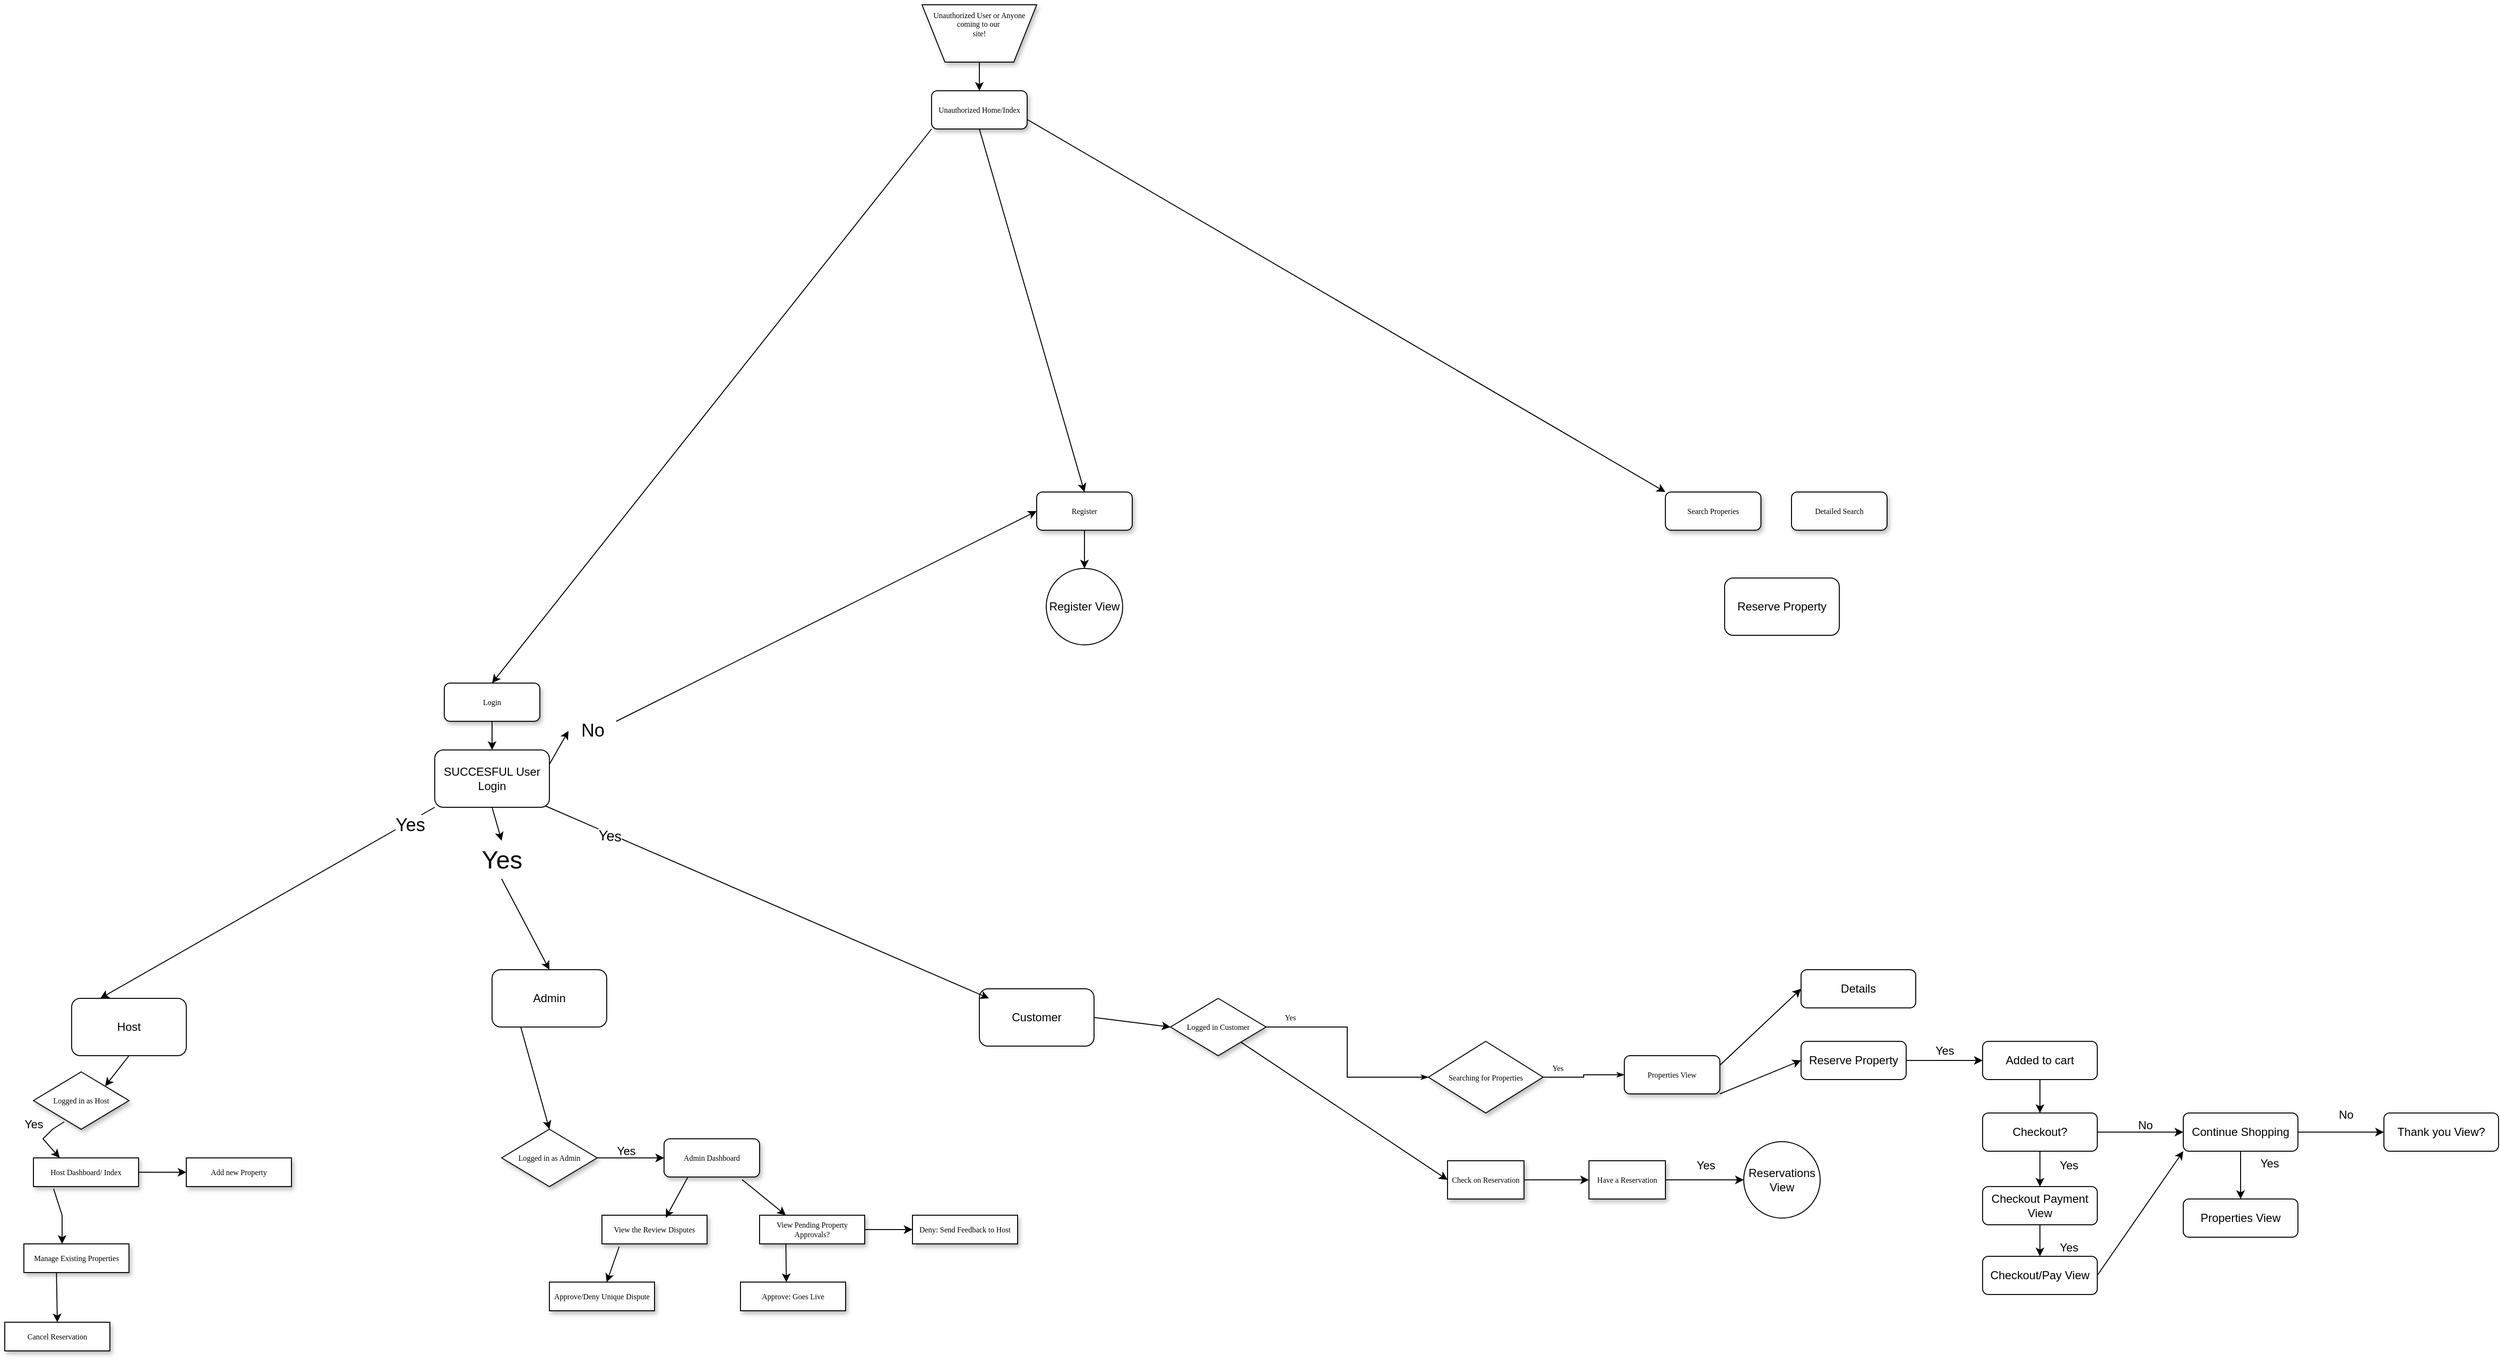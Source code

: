<mxfile version="24.8.4">
  <diagram name="Page-1" id="edf60f1a-56cd-e834-aa8a-f176f3a09ee4">
    <mxGraphModel dx="1985" dy="1145" grid="1" gridSize="10" guides="1" tooltips="1" connect="1" arrows="1" fold="1" page="1" pageScale="1" pageWidth="1100" pageHeight="850" background="#ffffff" math="0" shadow="0">
      <root>
        <mxCell id="0" />
        <mxCell id="1" parent="0" />
        <mxCell id="60e70716793133e9-2" value="Unauthorized User or Anyone coming to our&amp;nbsp;&lt;div&gt;site!&lt;div&gt;&lt;br&gt;&lt;/div&gt;&lt;div&gt;&lt;br&gt;&lt;/div&gt;&lt;/div&gt;" style="shape=trapezoid;whiteSpace=wrap;html=1;rounded=0;shadow=1;labelBackgroundColor=none;strokeWidth=1;fontFamily=Verdana;fontSize=8;align=center;flipV=1;" parent="1" vertex="1">
          <mxGeometry x="1050" y="60" width="120" height="60" as="geometry" />
        </mxCell>
        <mxCell id="60e70716793133e9-33" value="Yes" style="edgeStyle=orthogonalEdgeStyle;rounded=0;html=1;labelBackgroundColor=none;startSize=5;endArrow=classicThin;endFill=1;endSize=5;jettySize=auto;orthogonalLoop=1;strokeWidth=1;fontFamily=Verdana;fontSize=8" parent="1" source="60e70716793133e9-5" target="60e70716793133e9-7" edge="1">
          <mxGeometry x="-0.778" y="10" relative="1" as="geometry">
            <mxPoint as="offset" />
          </mxGeometry>
        </mxCell>
        <mxCell id="60e70716793133e9-5" value="Logged in Customer" style="rhombus;whiteSpace=wrap;html=1;rounded=0;shadow=1;labelBackgroundColor=none;strokeWidth=1;fontFamily=Verdana;fontSize=8;align=center;" parent="1" vertex="1">
          <mxGeometry x="1310" y="1100" width="100" height="60" as="geometry" />
        </mxCell>
        <mxCell id="60e70716793133e9-34" value="Yes" style="edgeStyle=orthogonalEdgeStyle;rounded=0;html=1;labelBackgroundColor=none;startSize=5;endArrow=classicThin;endFill=1;endSize=5;jettySize=auto;orthogonalLoop=1;strokeWidth=1;fontFamily=Verdana;fontSize=8" parent="1" source="60e70716793133e9-7" target="60e70716793133e9-8" edge="1">
          <mxGeometry x="-0.667" y="10" relative="1" as="geometry">
            <mxPoint as="offset" />
          </mxGeometry>
        </mxCell>
        <mxCell id="60e70716793133e9-7" value="Searching for Properties" style="rhombus;whiteSpace=wrap;html=1;rounded=0;shadow=1;labelBackgroundColor=none;strokeWidth=1;fontFamily=Verdana;fontSize=8;align=center;" parent="1" vertex="1">
          <mxGeometry x="1580" y="1145" width="120" height="75" as="geometry" />
        </mxCell>
        <mxCell id="60e70716793133e9-8" value="Properties View" style="rounded=1;whiteSpace=wrap;html=1;shadow=1;labelBackgroundColor=none;strokeWidth=1;fontFamily=Verdana;fontSize=8;align=center;" parent="1" vertex="1">
          <mxGeometry x="1785" y="1160" width="100" height="40" as="geometry" />
        </mxCell>
        <mxCell id="60e70716793133e9-10" value="Have a Reservation" style="whiteSpace=wrap;html=1;rounded=0;shadow=1;labelBackgroundColor=none;strokeWidth=1;fontFamily=Verdana;fontSize=8;align=center;" parent="1" vertex="1">
          <mxGeometry x="1748" y="1270" width="80" height="40" as="geometry" />
        </mxCell>
        <mxCell id="Z8Qo_mUcmgDimk4ZtV1X-5" value="Logged in as Admin" style="rhombus;whiteSpace=wrap;html=1;rounded=0;shadow=1;labelBackgroundColor=none;strokeWidth=1;fontFamily=Verdana;fontSize=8;align=center;" parent="1" vertex="1">
          <mxGeometry x="610" y="1237" width="100" height="60" as="geometry" />
        </mxCell>
        <mxCell id="Z8Qo_mUcmgDimk4ZtV1X-9" value="Yes" style="text;html=1;align=center;verticalAlign=middle;resizable=0;points=[];autosize=1;strokeColor=none;fillColor=none;" parent="1" vertex="1">
          <mxGeometry x="1850" y="1260" width="40" height="30" as="geometry" />
        </mxCell>
        <mxCell id="Z8Qo_mUcmgDimk4ZtV1X-17" value="Check on Reservation" style="whiteSpace=wrap;html=1;rounded=0;shadow=1;labelBackgroundColor=none;strokeWidth=1;fontFamily=Verdana;fontSize=8;align=center;" parent="1" vertex="1">
          <mxGeometry x="1600" y="1270" width="80" height="40" as="geometry" />
        </mxCell>
        <mxCell id="gYn13_rnFWAkC_ZhPSv--2" value="Logged in as Host" style="rhombus;whiteSpace=wrap;html=1;rounded=0;shadow=1;labelBackgroundColor=none;strokeWidth=1;fontFamily=Verdana;fontSize=8;align=center;" vertex="1" parent="1">
          <mxGeometry x="120" y="1177" width="100" height="60" as="geometry" />
        </mxCell>
        <mxCell id="gYn13_rnFWAkC_ZhPSv--5" value="View Pending Property Approvals?" style="whiteSpace=wrap;html=1;rounded=0;shadow=1;labelBackgroundColor=none;strokeWidth=1;fontFamily=Verdana;fontSize=8;align=center;" vertex="1" parent="1">
          <mxGeometry x="880" y="1327" width="110" height="30" as="geometry" />
        </mxCell>
        <mxCell id="gYn13_rnFWAkC_ZhPSv--6" value="View the Review Disputes" style="whiteSpace=wrap;html=1;rounded=0;shadow=1;labelBackgroundColor=none;strokeWidth=1;fontFamily=Verdana;fontSize=8;align=center;" vertex="1" parent="1">
          <mxGeometry x="715" y="1327" width="110" height="30" as="geometry" />
        </mxCell>
        <mxCell id="gYn13_rnFWAkC_ZhPSv--8" value="Unauthorized Home/Index" style="rounded=1;whiteSpace=wrap;html=1;shadow=1;labelBackgroundColor=none;strokeWidth=1;fontFamily=Verdana;fontSize=8;align=center;" vertex="1" parent="1">
          <mxGeometry x="1060" y="150" width="100" height="40" as="geometry" />
        </mxCell>
        <mxCell id="gYn13_rnFWAkC_ZhPSv--11" value="Yes" style="text;html=1;align=center;verticalAlign=middle;resizable=0;points=[];autosize=1;strokeColor=none;fillColor=none;" vertex="1" parent="1">
          <mxGeometry x="720" y="1245" width="40" height="30" as="geometry" />
        </mxCell>
        <mxCell id="gYn13_rnFWAkC_ZhPSv--12" value="" style="endArrow=classic;html=1;rounded=0;" edge="1" parent="1">
          <mxGeometry width="50" height="50" relative="1" as="geometry">
            <mxPoint x="710" y="1267" as="sourcePoint" />
            <mxPoint x="780" y="1267" as="targetPoint" />
            <Array as="points" />
          </mxGeometry>
        </mxCell>
        <mxCell id="gYn13_rnFWAkC_ZhPSv--13" value="Admin Dashboard" style="rounded=1;whiteSpace=wrap;html=1;shadow=1;labelBackgroundColor=none;strokeWidth=1;fontFamily=Verdana;fontSize=8;align=center;" vertex="1" parent="1">
          <mxGeometry x="780" y="1247" width="100" height="40" as="geometry" />
        </mxCell>
        <mxCell id="gYn13_rnFWAkC_ZhPSv--15" value="" style="endArrow=classic;html=1;rounded=0;exitX=0.25;exitY=1;exitDx=0;exitDy=0;entryX=0.607;entryY=0.091;entryDx=0;entryDy=0;entryPerimeter=0;" edge="1" parent="1" source="gYn13_rnFWAkC_ZhPSv--13" target="gYn13_rnFWAkC_ZhPSv--6">
          <mxGeometry width="50" height="50" relative="1" as="geometry">
            <mxPoint x="850" y="1337" as="sourcePoint" />
            <mxPoint x="900" y="1287" as="targetPoint" />
          </mxGeometry>
        </mxCell>
        <mxCell id="gYn13_rnFWAkC_ZhPSv--17" value="" style="endArrow=classic;html=1;rounded=0;exitX=0.817;exitY=1.068;exitDx=0;exitDy=0;entryX=0.25;entryY=0;entryDx=0;entryDy=0;exitPerimeter=0;" edge="1" parent="1" source="gYn13_rnFWAkC_ZhPSv--13" target="gYn13_rnFWAkC_ZhPSv--5">
          <mxGeometry width="50" height="50" relative="1" as="geometry">
            <mxPoint x="863" y="1287" as="sourcePoint" />
            <mxPoint x="840" y="1330" as="targetPoint" />
          </mxGeometry>
        </mxCell>
        <mxCell id="gYn13_rnFWAkC_ZhPSv--18" value="" style="endArrow=classic;html=1;rounded=0;exitX=0.25;exitY=1;exitDx=0;exitDy=0;" edge="1" parent="1" source="gYn13_rnFWAkC_ZhPSv--5">
          <mxGeometry width="50" height="50" relative="1" as="geometry">
            <mxPoint x="800" y="1417" as="sourcePoint" />
            <mxPoint x="908" y="1397" as="targetPoint" />
          </mxGeometry>
        </mxCell>
        <mxCell id="gYn13_rnFWAkC_ZhPSv--19" value="Approve: Goes Live" style="whiteSpace=wrap;html=1;rounded=0;shadow=1;labelBackgroundColor=none;strokeWidth=1;fontFamily=Verdana;fontSize=8;align=center;" vertex="1" parent="1">
          <mxGeometry x="860" y="1397" width="110" height="30" as="geometry" />
        </mxCell>
        <mxCell id="gYn13_rnFWAkC_ZhPSv--20" value="" style="endArrow=classic;html=1;rounded=0;exitX=1;exitY=0.5;exitDx=0;exitDy=0;" edge="1" parent="1" source="gYn13_rnFWAkC_ZhPSv--5">
          <mxGeometry width="50" height="50" relative="1" as="geometry">
            <mxPoint x="918" y="1367" as="sourcePoint" />
            <mxPoint x="1040" y="1342" as="targetPoint" />
          </mxGeometry>
        </mxCell>
        <mxCell id="gYn13_rnFWAkC_ZhPSv--21" value="Deny: Send Feedback to Host" style="whiteSpace=wrap;html=1;rounded=0;shadow=1;labelBackgroundColor=none;strokeWidth=1;fontFamily=Verdana;fontSize=8;align=center;" vertex="1" parent="1">
          <mxGeometry x="1040" y="1327" width="110" height="30" as="geometry" />
        </mxCell>
        <mxCell id="gYn13_rnFWAkC_ZhPSv--23" value="" style="endArrow=classic;html=1;rounded=0;exitX=0.164;exitY=1.096;exitDx=0;exitDy=0;exitPerimeter=0;" edge="1" parent="1" source="gYn13_rnFWAkC_ZhPSv--6">
          <mxGeometry width="50" height="50" relative="1" as="geometry">
            <mxPoint x="720" y="1357" as="sourcePoint" />
            <mxPoint x="720" y="1397" as="targetPoint" />
          </mxGeometry>
        </mxCell>
        <mxCell id="gYn13_rnFWAkC_ZhPSv--24" value="Approve/Deny Unique Dispute" style="whiteSpace=wrap;html=1;rounded=0;shadow=1;labelBackgroundColor=none;strokeWidth=1;fontFamily=Verdana;fontSize=8;align=center;" vertex="1" parent="1">
          <mxGeometry x="660" y="1397" width="110" height="30" as="geometry" />
        </mxCell>
        <mxCell id="gYn13_rnFWAkC_ZhPSv--25" value="" style="endArrow=classic;html=1;rounded=0;entryX=0.25;entryY=0;entryDx=0;entryDy=0;exitX=0.322;exitY=0.871;exitDx=0;exitDy=0;exitPerimeter=0;" edge="1" parent="1" source="gYn13_rnFWAkC_ZhPSv--2" target="gYn13_rnFWAkC_ZhPSv--26">
          <mxGeometry width="50" height="50" relative="1" as="geometry">
            <mxPoint x="143" y="1217" as="sourcePoint" />
            <mxPoint x="120" y="1260" as="targetPoint" />
            <Array as="points">
              <mxPoint x="140" y="1237" />
              <mxPoint x="130" y="1247" />
            </Array>
          </mxGeometry>
        </mxCell>
        <mxCell id="gYn13_rnFWAkC_ZhPSv--26" value="Host Dashboard/ Index" style="whiteSpace=wrap;html=1;rounded=0;shadow=1;labelBackgroundColor=none;strokeWidth=1;fontFamily=Verdana;fontSize=8;align=center;" vertex="1" parent="1">
          <mxGeometry x="120" y="1267" width="110" height="30" as="geometry" />
        </mxCell>
        <mxCell id="gYn13_rnFWAkC_ZhPSv--27" value="Yes" style="text;html=1;align=center;verticalAlign=middle;resizable=0;points=[];autosize=1;strokeColor=none;fillColor=none;" vertex="1" parent="1">
          <mxGeometry x="100" y="1217" width="40" height="30" as="geometry" />
        </mxCell>
        <mxCell id="gYn13_rnFWAkC_ZhPSv--28" value="" style="endArrow=classic;html=1;rounded=0;exitX=1;exitY=0.5;exitDx=0;exitDy=0;" edge="1" parent="1" source="gYn13_rnFWAkC_ZhPSv--26">
          <mxGeometry width="50" height="50" relative="1" as="geometry">
            <mxPoint x="273" y="1260.5" as="sourcePoint" />
            <mxPoint x="280" y="1282" as="targetPoint" />
            <Array as="points">
              <mxPoint x="250" y="1282" />
            </Array>
          </mxGeometry>
        </mxCell>
        <mxCell id="gYn13_rnFWAkC_ZhPSv--29" value="Add new Property" style="whiteSpace=wrap;html=1;rounded=0;shadow=1;labelBackgroundColor=none;strokeWidth=1;fontFamily=Verdana;fontSize=8;align=center;" vertex="1" parent="1">
          <mxGeometry x="280" y="1267" width="110" height="30" as="geometry" />
        </mxCell>
        <mxCell id="gYn13_rnFWAkC_ZhPSv--31" value="" style="endArrow=classic;html=1;rounded=0;exitX=0.192;exitY=1.081;exitDx=0;exitDy=0;exitPerimeter=0;" edge="1" parent="1" source="gYn13_rnFWAkC_ZhPSv--26">
          <mxGeometry width="50" height="50" relative="1" as="geometry">
            <mxPoint x="145" y="1317" as="sourcePoint" />
            <mxPoint x="150" y="1357" as="targetPoint" />
            <Array as="points">
              <mxPoint x="150" y="1327" />
            </Array>
          </mxGeometry>
        </mxCell>
        <mxCell id="gYn13_rnFWAkC_ZhPSv--32" value="Manage Existing Properties" style="whiteSpace=wrap;html=1;rounded=0;shadow=1;labelBackgroundColor=none;strokeWidth=1;fontFamily=Verdana;fontSize=8;align=center;" vertex="1" parent="1">
          <mxGeometry x="110" y="1357" width="110" height="30" as="geometry" />
        </mxCell>
        <mxCell id="gYn13_rnFWAkC_ZhPSv--37" value="" style="endArrow=classic;html=1;rounded=0;exitX=0.31;exitY=1.018;exitDx=0;exitDy=0;exitPerimeter=0;entryX=0.5;entryY=0;entryDx=0;entryDy=0;" edge="1" parent="1" source="gYn13_rnFWAkC_ZhPSv--32" target="gYn13_rnFWAkC_ZhPSv--38">
          <mxGeometry width="50" height="50" relative="1" as="geometry">
            <mxPoint x="145" y="1397" as="sourcePoint" />
            <mxPoint x="140" y="1437" as="targetPoint" />
            <Array as="points" />
          </mxGeometry>
        </mxCell>
        <mxCell id="gYn13_rnFWAkC_ZhPSv--38" value="Cancel Reservation" style="whiteSpace=wrap;html=1;rounded=0;shadow=1;labelBackgroundColor=none;strokeWidth=1;fontFamily=Verdana;fontSize=8;align=center;" vertex="1" parent="1">
          <mxGeometry x="90" y="1439" width="110" height="30" as="geometry" />
        </mxCell>
        <mxCell id="gYn13_rnFWAkC_ZhPSv--40" value="" style="endArrow=classic;html=1;rounded=0;exitX=0.5;exitY=1;exitDx=0;exitDy=0;entryX=0.5;entryY=0;entryDx=0;entryDy=0;" edge="1" parent="1" source="60e70716793133e9-2" target="gYn13_rnFWAkC_ZhPSv--8">
          <mxGeometry width="50" height="50" relative="1" as="geometry">
            <mxPoint x="830" y="230" as="sourcePoint" />
            <mxPoint x="880" y="180" as="targetPoint" />
          </mxGeometry>
        </mxCell>
        <mxCell id="gYn13_rnFWAkC_ZhPSv--41" value="Login" style="rounded=1;whiteSpace=wrap;html=1;shadow=1;labelBackgroundColor=none;strokeWidth=1;fontFamily=Verdana;fontSize=8;align=center;" vertex="1" parent="1">
          <mxGeometry x="550" y="770" width="100" height="40" as="geometry" />
        </mxCell>
        <mxCell id="gYn13_rnFWAkC_ZhPSv--42" value="Search Properies" style="rounded=1;whiteSpace=wrap;html=1;shadow=1;labelBackgroundColor=none;strokeWidth=1;fontFamily=Verdana;fontSize=8;align=center;" vertex="1" parent="1">
          <mxGeometry x="1828" y="570" width="100" height="40" as="geometry" />
        </mxCell>
        <mxCell id="gYn13_rnFWAkC_ZhPSv--43" value="" style="endArrow=classic;html=1;rounded=0;entryX=0.25;entryY=0;entryDx=0;entryDy=0;exitX=0;exitY=1;exitDx=0;exitDy=0;" edge="1" parent="1" source="gYn13_rnFWAkC_ZhPSv--106" target="gYn13_rnFWAkC_ZhPSv--44">
          <mxGeometry width="50" height="50" relative="1" as="geometry">
            <mxPoint x="550" y="810" as="sourcePoint" />
            <mxPoint x="200" y="1090" as="targetPoint" />
          </mxGeometry>
        </mxCell>
        <mxCell id="gYn13_rnFWAkC_ZhPSv--111" value="&lt;font style=&quot;font-size: 19px;&quot;&gt;Yes&lt;/font&gt;" style="edgeLabel;html=1;align=center;verticalAlign=middle;resizable=0;points=[];" vertex="1" connectable="0" parent="gYn13_rnFWAkC_ZhPSv--43">
          <mxGeometry x="-0.84" y="3" relative="1" as="geometry">
            <mxPoint as="offset" />
          </mxGeometry>
        </mxCell>
        <mxCell id="gYn13_rnFWAkC_ZhPSv--44" value="Host" style="rounded=1;whiteSpace=wrap;html=1;" vertex="1" parent="1">
          <mxGeometry x="160" y="1100" width="120" height="60" as="geometry" />
        </mxCell>
        <mxCell id="gYn13_rnFWAkC_ZhPSv--45" value="Admin" style="rounded=1;whiteSpace=wrap;html=1;" vertex="1" parent="1">
          <mxGeometry x="600" y="1070" width="120" height="60" as="geometry" />
        </mxCell>
        <mxCell id="gYn13_rnFWAkC_ZhPSv--46" value="Customer" style="rounded=1;whiteSpace=wrap;html=1;" vertex="1" parent="1">
          <mxGeometry x="1110" y="1090" width="120" height="60" as="geometry" />
        </mxCell>
        <mxCell id="gYn13_rnFWAkC_ZhPSv--48" value="Register" style="rounded=1;whiteSpace=wrap;html=1;shadow=1;labelBackgroundColor=none;strokeWidth=1;fontFamily=Verdana;fontSize=8;align=center;" vertex="1" parent="1">
          <mxGeometry x="1170" y="570" width="100" height="40" as="geometry" />
        </mxCell>
        <mxCell id="gYn13_rnFWAkC_ZhPSv--49" value="" style="endArrow=classic;html=1;rounded=0;exitX=0.5;exitY=1;exitDx=0;exitDy=0;entryX=0.5;entryY=0;entryDx=0;entryDy=0;" edge="1" parent="1" source="gYn13_rnFWAkC_ZhPSv--108" target="gYn13_rnFWAkC_ZhPSv--45">
          <mxGeometry width="50" height="50" relative="1" as="geometry">
            <mxPoint x="650" y="870" as="sourcePoint" />
            <mxPoint x="260" y="1090" as="targetPoint" />
          </mxGeometry>
        </mxCell>
        <mxCell id="gYn13_rnFWAkC_ZhPSv--50" value="" style="endArrow=classic;html=1;rounded=0;exitX=0.968;exitY=0.979;exitDx=0;exitDy=0;entryX=0;entryY=0;entryDx=0;entryDy=0;exitPerimeter=0;" edge="1" parent="1" source="gYn13_rnFWAkC_ZhPSv--106">
          <mxGeometry width="50" height="50" relative="1" as="geometry">
            <mxPoint x="670" y="910" as="sourcePoint" />
            <mxPoint x="1120" y="1100" as="targetPoint" />
          </mxGeometry>
        </mxCell>
        <mxCell id="gYn13_rnFWAkC_ZhPSv--112" value="Yes" style="edgeLabel;html=1;align=center;verticalAlign=middle;resizable=0;points=[];rotation=4;arcSize=12;fontSize=15;" vertex="1" connectable="0" parent="gYn13_rnFWAkC_ZhPSv--50">
          <mxGeometry x="-0.712" y="-2" relative="1" as="geometry">
            <mxPoint y="-1" as="offset" />
          </mxGeometry>
        </mxCell>
        <mxCell id="gYn13_rnFWAkC_ZhPSv--60" value="" style="endArrow=classic;html=1;rounded=0;exitX=0;exitY=1;exitDx=0;exitDy=0;entryX=0.5;entryY=0;entryDx=0;entryDy=0;" edge="1" parent="1" source="gYn13_rnFWAkC_ZhPSv--8" target="gYn13_rnFWAkC_ZhPSv--41">
          <mxGeometry width="50" height="50" relative="1" as="geometry">
            <mxPoint x="1050" y="720" as="sourcePoint" />
            <mxPoint x="600" y="760" as="targetPoint" />
          </mxGeometry>
        </mxCell>
        <mxCell id="gYn13_rnFWAkC_ZhPSv--61" value="" style="endArrow=classic;html=1;rounded=0;exitX=0.5;exitY=1;exitDx=0;exitDy=0;entryX=0.5;entryY=0;entryDx=0;entryDy=0;" edge="1" parent="1" source="gYn13_rnFWAkC_ZhPSv--8" target="gYn13_rnFWAkC_ZhPSv--48">
          <mxGeometry width="50" height="50" relative="1" as="geometry">
            <mxPoint x="1050" y="720" as="sourcePoint" />
            <mxPoint x="1100" y="670" as="targetPoint" />
          </mxGeometry>
        </mxCell>
        <mxCell id="gYn13_rnFWAkC_ZhPSv--62" value="" style="endArrow=classic;html=1;rounded=0;exitX=1;exitY=0.75;exitDx=0;exitDy=0;entryX=0;entryY=0;entryDx=0;entryDy=0;" edge="1" parent="1" source="gYn13_rnFWAkC_ZhPSv--8" target="gYn13_rnFWAkC_ZhPSv--42">
          <mxGeometry width="50" height="50" relative="1" as="geometry">
            <mxPoint x="1050" y="720" as="sourcePoint" />
            <mxPoint x="1100" y="670" as="targetPoint" />
          </mxGeometry>
        </mxCell>
        <mxCell id="gYn13_rnFWAkC_ZhPSv--63" value="" style="endArrow=classic;html=1;rounded=0;exitX=0.5;exitY=1;exitDx=0;exitDy=0;entryX=1;entryY=0;entryDx=0;entryDy=0;" edge="1" parent="1" source="gYn13_rnFWAkC_ZhPSv--44" target="gYn13_rnFWAkC_ZhPSv--2">
          <mxGeometry width="50" height="50" relative="1" as="geometry">
            <mxPoint x="220" y="1170" as="sourcePoint" />
            <mxPoint x="356.2" y="1217" as="targetPoint" />
          </mxGeometry>
        </mxCell>
        <mxCell id="gYn13_rnFWAkC_ZhPSv--64" value="" style="endArrow=classic;html=1;rounded=0;exitX=0.25;exitY=1;exitDx=0;exitDy=0;entryX=0.5;entryY=0;entryDx=0;entryDy=0;" edge="1" parent="1" source="gYn13_rnFWAkC_ZhPSv--45" target="Z8Qo_mUcmgDimk4ZtV1X-5">
          <mxGeometry width="50" height="50" relative="1" as="geometry">
            <mxPoint x="370" y="1280" as="sourcePoint" />
            <mxPoint x="420" y="1230" as="targetPoint" />
          </mxGeometry>
        </mxCell>
        <mxCell id="gYn13_rnFWAkC_ZhPSv--65" value="" style="endArrow=classic;html=1;rounded=0;exitX=1;exitY=0.5;exitDx=0;exitDy=0;entryX=0;entryY=0.5;entryDx=0;entryDy=0;" edge="1" parent="1" source="gYn13_rnFWAkC_ZhPSv--46" target="60e70716793133e9-5">
          <mxGeometry width="50" height="50" relative="1" as="geometry">
            <mxPoint x="1610" y="1220" as="sourcePoint" />
            <mxPoint x="1660" y="1170" as="targetPoint" />
          </mxGeometry>
        </mxCell>
        <mxCell id="gYn13_rnFWAkC_ZhPSv--66" value="" style="endArrow=classic;html=1;rounded=0;entryX=0;entryY=0.5;entryDx=0;entryDy=0;" edge="1" parent="1" source="60e70716793133e9-5" target="Z8Qo_mUcmgDimk4ZtV1X-17">
          <mxGeometry width="50" height="50" relative="1" as="geometry">
            <mxPoint x="1530" y="1240" as="sourcePoint" />
            <mxPoint x="1580" y="1190" as="targetPoint" />
          </mxGeometry>
        </mxCell>
        <mxCell id="gYn13_rnFWAkC_ZhPSv--67" value="" style="endArrow=classic;html=1;rounded=0;exitX=1;exitY=0.5;exitDx=0;exitDy=0;entryX=0;entryY=0.5;entryDx=0;entryDy=0;" edge="1" parent="1" source="Z8Qo_mUcmgDimk4ZtV1X-17" target="60e70716793133e9-10">
          <mxGeometry width="50" height="50" relative="1" as="geometry">
            <mxPoint x="1530" y="1240" as="sourcePoint" />
            <mxPoint x="1580" y="1190" as="targetPoint" />
          </mxGeometry>
        </mxCell>
        <mxCell id="gYn13_rnFWAkC_ZhPSv--68" value="Register View" style="ellipse;whiteSpace=wrap;html=1;aspect=fixed;" vertex="1" parent="1">
          <mxGeometry x="1180" y="650" width="80" height="80" as="geometry" />
        </mxCell>
        <mxCell id="gYn13_rnFWAkC_ZhPSv--69" value="" style="endArrow=classic;html=1;rounded=0;exitX=0.5;exitY=1;exitDx=0;exitDy=0;" edge="1" parent="1" source="gYn13_rnFWAkC_ZhPSv--48" target="gYn13_rnFWAkC_ZhPSv--68">
          <mxGeometry width="50" height="50" relative="1" as="geometry">
            <mxPoint x="1260" y="700" as="sourcePoint" />
            <mxPoint x="1310" y="650" as="targetPoint" />
          </mxGeometry>
        </mxCell>
        <mxCell id="gYn13_rnFWAkC_ZhPSv--70" value="Detailed Search" style="rounded=1;whiteSpace=wrap;html=1;shadow=1;labelBackgroundColor=none;strokeWidth=1;fontFamily=Verdana;fontSize=8;align=center;" vertex="1" parent="1">
          <mxGeometry x="1960" y="570" width="100" height="40" as="geometry" />
        </mxCell>
        <mxCell id="gYn13_rnFWAkC_ZhPSv--71" value="Reserve Property" style="rounded=1;whiteSpace=wrap;html=1;" vertex="1" parent="1">
          <mxGeometry x="1890" y="660" width="120" height="60" as="geometry" />
        </mxCell>
        <mxCell id="gYn13_rnFWAkC_ZhPSv--72" value="Reservations View" style="ellipse;whiteSpace=wrap;html=1;aspect=fixed;" vertex="1" parent="1">
          <mxGeometry x="1910" y="1250" width="80" height="80" as="geometry" />
        </mxCell>
        <mxCell id="gYn13_rnFWAkC_ZhPSv--73" value="" style="endArrow=classic;html=1;rounded=0;exitX=1;exitY=0.5;exitDx=0;exitDy=0;entryX=0;entryY=0.5;entryDx=0;entryDy=0;" edge="1" parent="1" source="60e70716793133e9-10" target="gYn13_rnFWAkC_ZhPSv--72">
          <mxGeometry width="50" height="50" relative="1" as="geometry">
            <mxPoint x="1650" y="1260" as="sourcePoint" />
            <mxPoint x="1760" y="1220" as="targetPoint" />
          </mxGeometry>
        </mxCell>
        <mxCell id="gYn13_rnFWAkC_ZhPSv--75" value="Details" style="rounded=1;whiteSpace=wrap;html=1;" vertex="1" parent="1">
          <mxGeometry x="1970" y="1070" width="120" height="40" as="geometry" />
        </mxCell>
        <mxCell id="gYn13_rnFWAkC_ZhPSv--76" value="Reserve Property" style="rounded=1;whiteSpace=wrap;html=1;" vertex="1" parent="1">
          <mxGeometry x="1970" y="1145" width="110" height="40" as="geometry" />
        </mxCell>
        <mxCell id="gYn13_rnFWAkC_ZhPSv--77" value="" style="endArrow=classic;html=1;rounded=0;exitX=1;exitY=0.25;exitDx=0;exitDy=0;entryX=0;entryY=0.5;entryDx=0;entryDy=0;" edge="1" parent="1" source="60e70716793133e9-8" target="gYn13_rnFWAkC_ZhPSv--75">
          <mxGeometry width="50" height="50" relative="1" as="geometry">
            <mxPoint x="1890" y="1177" as="sourcePoint" />
            <mxPoint x="1940" y="1127" as="targetPoint" />
          </mxGeometry>
        </mxCell>
        <mxCell id="gYn13_rnFWAkC_ZhPSv--78" value="" style="endArrow=classic;html=1;rounded=0;exitX=1;exitY=1;exitDx=0;exitDy=0;entryX=0;entryY=0.5;entryDx=0;entryDy=0;" edge="1" parent="1" source="60e70716793133e9-8" target="gYn13_rnFWAkC_ZhPSv--76">
          <mxGeometry width="50" height="50" relative="1" as="geometry">
            <mxPoint x="1930" y="1260" as="sourcePoint" />
            <mxPoint x="1980" y="1210" as="targetPoint" />
          </mxGeometry>
        </mxCell>
        <mxCell id="gYn13_rnFWAkC_ZhPSv--81" value="Added to cart" style="rounded=1;whiteSpace=wrap;html=1;" vertex="1" parent="1">
          <mxGeometry x="2160" y="1145" width="120" height="40" as="geometry" />
        </mxCell>
        <mxCell id="gYn13_rnFWAkC_ZhPSv--82" value="Yes" style="text;html=1;align=center;verticalAlign=middle;resizable=0;points=[];autosize=1;strokeColor=none;fillColor=none;" vertex="1" parent="1">
          <mxGeometry x="2100" y="1140" width="40" height="30" as="geometry" />
        </mxCell>
        <mxCell id="gYn13_rnFWAkC_ZhPSv--85" value="" style="endArrow=classic;html=1;rounded=0;exitX=1;exitY=0.5;exitDx=0;exitDy=0;entryX=0;entryY=0.5;entryDx=0;entryDy=0;" edge="1" parent="1" source="gYn13_rnFWAkC_ZhPSv--76" target="gYn13_rnFWAkC_ZhPSv--81">
          <mxGeometry width="50" height="50" relative="1" as="geometry">
            <mxPoint x="2160" y="1230" as="sourcePoint" />
            <mxPoint x="2210" y="1180" as="targetPoint" />
          </mxGeometry>
        </mxCell>
        <mxCell id="gYn13_rnFWAkC_ZhPSv--86" value="" style="endArrow=classic;html=1;rounded=0;exitX=0.5;exitY=1;exitDx=0;exitDy=0;entryX=0.5;entryY=0;entryDx=0;entryDy=0;" edge="1" parent="1" source="gYn13_rnFWAkC_ZhPSv--81" target="gYn13_rnFWAkC_ZhPSv--87">
          <mxGeometry width="50" height="50" relative="1" as="geometry">
            <mxPoint x="2320" y="1170" as="sourcePoint" />
            <mxPoint x="2340" y="1165" as="targetPoint" />
          </mxGeometry>
        </mxCell>
        <mxCell id="gYn13_rnFWAkC_ZhPSv--87" value="Checkout?" style="rounded=1;whiteSpace=wrap;html=1;" vertex="1" parent="1">
          <mxGeometry x="2160" y="1220" width="120" height="40" as="geometry" />
        </mxCell>
        <mxCell id="gYn13_rnFWAkC_ZhPSv--88" value="Checkout Payment View" style="rounded=1;whiteSpace=wrap;html=1;" vertex="1" parent="1">
          <mxGeometry x="2160" y="1297" width="120" height="40" as="geometry" />
        </mxCell>
        <mxCell id="gYn13_rnFWAkC_ZhPSv--89" value="No" style="text;html=1;align=center;verticalAlign=middle;resizable=0;points=[];autosize=1;strokeColor=none;fillColor=none;" vertex="1" parent="1">
          <mxGeometry x="2310" y="1218" width="40" height="30" as="geometry" />
        </mxCell>
        <mxCell id="gYn13_rnFWAkC_ZhPSv--90" value="Continue Shopping" style="rounded=1;whiteSpace=wrap;html=1;" vertex="1" parent="1">
          <mxGeometry x="2370" y="1220" width="120" height="40" as="geometry" />
        </mxCell>
        <mxCell id="gYn13_rnFWAkC_ZhPSv--91" value="Yes" style="text;html=1;align=center;verticalAlign=middle;resizable=0;points=[];autosize=1;strokeColor=none;fillColor=none;" vertex="1" parent="1">
          <mxGeometry x="2230" y="1260" width="40" height="30" as="geometry" />
        </mxCell>
        <mxCell id="gYn13_rnFWAkC_ZhPSv--92" value="Yes" style="text;html=1;align=center;verticalAlign=middle;resizable=0;points=[];autosize=1;strokeColor=none;fillColor=none;" vertex="1" parent="1">
          <mxGeometry x="2440" y="1258" width="40" height="30" as="geometry" />
        </mxCell>
        <mxCell id="gYn13_rnFWAkC_ZhPSv--93" value="Properties View" style="rounded=1;whiteSpace=wrap;html=1;" vertex="1" parent="1">
          <mxGeometry x="2370" y="1310" width="120" height="40" as="geometry" />
        </mxCell>
        <mxCell id="gYn13_rnFWAkC_ZhPSv--94" value="" style="endArrow=classic;html=1;rounded=0;exitX=0.5;exitY=1;exitDx=0;exitDy=0;entryX=0.5;entryY=0;entryDx=0;entryDy=0;" edge="1" parent="1" source="gYn13_rnFWAkC_ZhPSv--90" target="gYn13_rnFWAkC_ZhPSv--93">
          <mxGeometry width="50" height="50" relative="1" as="geometry">
            <mxPoint x="2330" y="1320" as="sourcePoint" />
            <mxPoint x="2380" y="1270" as="targetPoint" />
          </mxGeometry>
        </mxCell>
        <mxCell id="gYn13_rnFWAkC_ZhPSv--95" value="No" style="text;html=1;align=center;verticalAlign=middle;resizable=0;points=[];autosize=1;strokeColor=none;fillColor=none;" vertex="1" parent="1">
          <mxGeometry x="2520" y="1207" width="40" height="30" as="geometry" />
        </mxCell>
        <mxCell id="gYn13_rnFWAkC_ZhPSv--96" value="Thank you View?" style="rounded=1;whiteSpace=wrap;html=1;" vertex="1" parent="1">
          <mxGeometry x="2580" y="1220" width="120" height="40" as="geometry" />
        </mxCell>
        <mxCell id="gYn13_rnFWAkC_ZhPSv--97" value="" style="endArrow=classic;html=1;rounded=0;exitX=1;exitY=0.5;exitDx=0;exitDy=0;entryX=0;entryY=0.5;entryDx=0;entryDy=0;" edge="1" parent="1" source="gYn13_rnFWAkC_ZhPSv--90" target="gYn13_rnFWAkC_ZhPSv--96">
          <mxGeometry width="50" height="50" relative="1" as="geometry">
            <mxPoint x="2490" y="1320" as="sourcePoint" />
            <mxPoint x="2540" y="1270" as="targetPoint" />
          </mxGeometry>
        </mxCell>
        <mxCell id="gYn13_rnFWAkC_ZhPSv--98" value="" style="endArrow=classic;html=1;rounded=0;exitX=1;exitY=0.5;exitDx=0;exitDy=0;entryX=0;entryY=0.5;entryDx=0;entryDy=0;" edge="1" parent="1" source="gYn13_rnFWAkC_ZhPSv--87" target="gYn13_rnFWAkC_ZhPSv--90">
          <mxGeometry width="50" height="50" relative="1" as="geometry">
            <mxPoint x="2300" y="1320" as="sourcePoint" />
            <mxPoint x="2350" y="1270" as="targetPoint" />
          </mxGeometry>
        </mxCell>
        <mxCell id="gYn13_rnFWAkC_ZhPSv--99" value="" style="endArrow=classic;html=1;rounded=0;exitX=0.5;exitY=1;exitDx=0;exitDy=0;entryX=0.5;entryY=0;entryDx=0;entryDy=0;" edge="1" parent="1" source="gYn13_rnFWAkC_ZhPSv--87" target="gYn13_rnFWAkC_ZhPSv--88">
          <mxGeometry width="50" height="50" relative="1" as="geometry">
            <mxPoint x="2300" y="1320" as="sourcePoint" />
            <mxPoint x="2350" y="1270" as="targetPoint" />
          </mxGeometry>
        </mxCell>
        <mxCell id="gYn13_rnFWAkC_ZhPSv--102" value="Checkout/Pay View" style="rounded=1;whiteSpace=wrap;html=1;" vertex="1" parent="1">
          <mxGeometry x="2160" y="1370" width="120" height="40" as="geometry" />
        </mxCell>
        <mxCell id="gYn13_rnFWAkC_ZhPSv--103" value="" style="endArrow=classic;html=1;rounded=0;exitX=0.5;exitY=1;exitDx=0;exitDy=0;entryX=0.5;entryY=0;entryDx=0;entryDy=0;" edge="1" parent="1" source="gYn13_rnFWAkC_ZhPSv--88" target="gYn13_rnFWAkC_ZhPSv--102">
          <mxGeometry width="50" height="50" relative="1" as="geometry">
            <mxPoint x="2440" y="1270" as="sourcePoint" />
            <mxPoint x="2440" y="1320" as="targetPoint" />
          </mxGeometry>
        </mxCell>
        <mxCell id="gYn13_rnFWAkC_ZhPSv--104" value="Yes" style="text;html=1;align=center;verticalAlign=middle;resizable=0;points=[];autosize=1;strokeColor=none;fillColor=none;" vertex="1" parent="1">
          <mxGeometry x="2230" y="1346" width="40" height="30" as="geometry" />
        </mxCell>
        <mxCell id="gYn13_rnFWAkC_ZhPSv--105" value="" style="endArrow=classic;html=1;rounded=0;exitX=1;exitY=0.5;exitDx=0;exitDy=0;entryX=0;entryY=1;entryDx=0;entryDy=0;" edge="1" parent="1" source="gYn13_rnFWAkC_ZhPSv--102" target="gYn13_rnFWAkC_ZhPSv--90">
          <mxGeometry width="50" height="50" relative="1" as="geometry">
            <mxPoint x="2370" y="1370" as="sourcePoint" />
            <mxPoint x="2420" y="1320" as="targetPoint" />
          </mxGeometry>
        </mxCell>
        <mxCell id="gYn13_rnFWAkC_ZhPSv--106" value="SUCCESFUL User Login" style="rounded=1;whiteSpace=wrap;html=1;" vertex="1" parent="1">
          <mxGeometry x="540" y="840" width="120" height="60" as="geometry" />
        </mxCell>
        <mxCell id="gYn13_rnFWAkC_ZhPSv--107" value="" style="endArrow=classic;html=1;rounded=0;exitX=0.5;exitY=1;exitDx=0;exitDy=0;entryX=0.5;entryY=0;entryDx=0;entryDy=0;" edge="1" parent="1" source="gYn13_rnFWAkC_ZhPSv--41" target="gYn13_rnFWAkC_ZhPSv--106">
          <mxGeometry width="50" height="50" relative="1" as="geometry">
            <mxPoint x="770" y="980" as="sourcePoint" />
            <mxPoint x="820" y="930" as="targetPoint" />
          </mxGeometry>
        </mxCell>
        <mxCell id="gYn13_rnFWAkC_ZhPSv--109" value="" style="endArrow=classic;html=1;rounded=0;exitX=0.5;exitY=1;exitDx=0;exitDy=0;entryX=0.5;entryY=0;entryDx=0;entryDy=0;" edge="1" parent="1" source="gYn13_rnFWAkC_ZhPSv--106" target="gYn13_rnFWAkC_ZhPSv--108">
          <mxGeometry width="50" height="50" relative="1" as="geometry">
            <mxPoint x="600" y="900" as="sourcePoint" />
            <mxPoint x="660" y="1070" as="targetPoint" />
          </mxGeometry>
        </mxCell>
        <mxCell id="gYn13_rnFWAkC_ZhPSv--108" value="&lt;font style=&quot;font-size: 26px;&quot;&gt;Yes&lt;/font&gt;" style="text;html=1;align=center;verticalAlign=middle;resizable=0;points=[];autosize=1;strokeColor=none;fillColor=none;" vertex="1" parent="1">
          <mxGeometry x="575" y="935" width="70" height="40" as="geometry" />
        </mxCell>
        <mxCell id="gYn13_rnFWAkC_ZhPSv--114" value="" style="endArrow=classic;html=1;rounded=0;exitX=1;exitY=0.25;exitDx=0;exitDy=0;entryX=0;entryY=0.5;entryDx=0;entryDy=0;" edge="1" parent="1" source="gYn13_rnFWAkC_ZhPSv--113" target="gYn13_rnFWAkC_ZhPSv--48">
          <mxGeometry width="50" height="50" relative="1" as="geometry">
            <mxPoint x="720" y="900" as="sourcePoint" />
            <mxPoint x="770" y="850" as="targetPoint" />
          </mxGeometry>
        </mxCell>
        <mxCell id="gYn13_rnFWAkC_ZhPSv--115" value="" style="endArrow=classic;html=1;rounded=0;exitX=1;exitY=0.25;exitDx=0;exitDy=0;entryX=0;entryY=0.5;entryDx=0;entryDy=0;" edge="1" parent="1" source="gYn13_rnFWAkC_ZhPSv--106" target="gYn13_rnFWAkC_ZhPSv--113">
          <mxGeometry width="50" height="50" relative="1" as="geometry">
            <mxPoint x="660" y="855" as="sourcePoint" />
            <mxPoint x="1170" y="590" as="targetPoint" />
          </mxGeometry>
        </mxCell>
        <mxCell id="gYn13_rnFWAkC_ZhPSv--113" value="&lt;font style=&quot;font-size: 19px;&quot;&gt;No&lt;/font&gt;" style="text;html=1;align=center;verticalAlign=middle;resizable=0;points=[];autosize=1;strokeColor=none;fillColor=none;strokeWidth=3;" vertex="1" parent="1">
          <mxGeometry x="680" y="800" width="50" height="40" as="geometry" />
        </mxCell>
      </root>
    </mxGraphModel>
  </diagram>
</mxfile>
